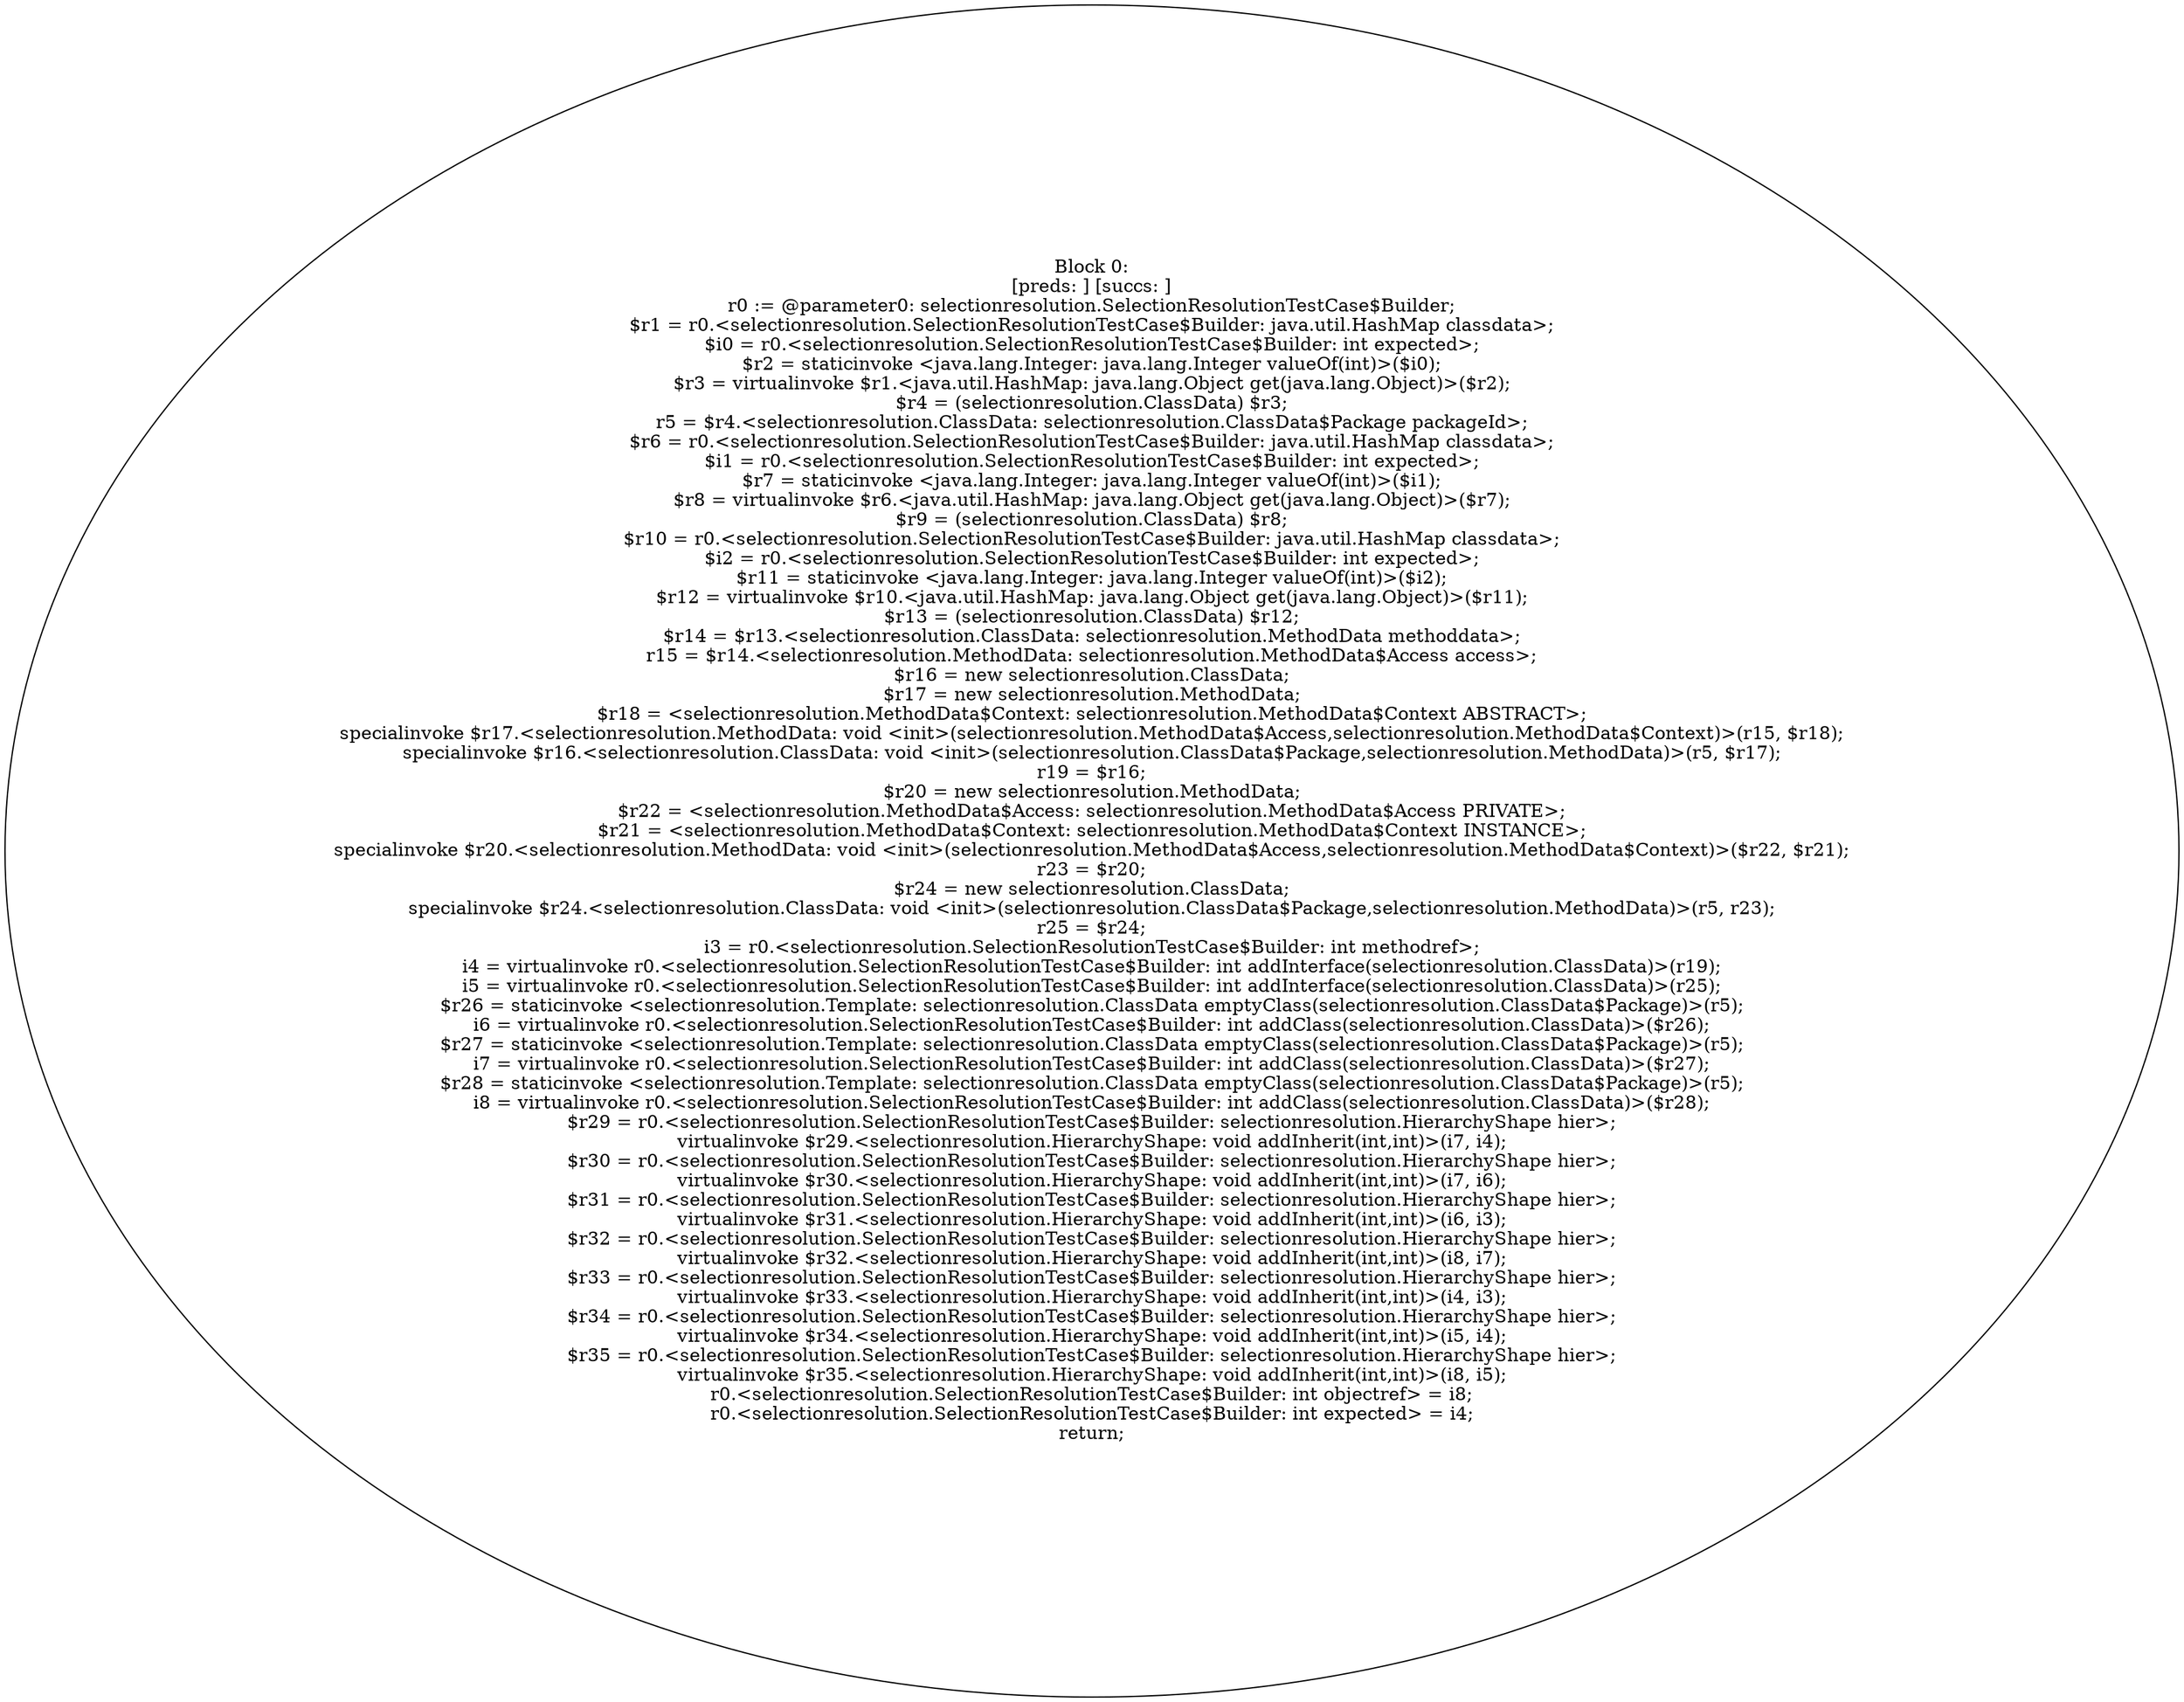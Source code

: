 digraph "unitGraph" {
    "Block 0:
[preds: ] [succs: ]
r0 := @parameter0: selectionresolution.SelectionResolutionTestCase$Builder;
$r1 = r0.<selectionresolution.SelectionResolutionTestCase$Builder: java.util.HashMap classdata>;
$i0 = r0.<selectionresolution.SelectionResolutionTestCase$Builder: int expected>;
$r2 = staticinvoke <java.lang.Integer: java.lang.Integer valueOf(int)>($i0);
$r3 = virtualinvoke $r1.<java.util.HashMap: java.lang.Object get(java.lang.Object)>($r2);
$r4 = (selectionresolution.ClassData) $r3;
r5 = $r4.<selectionresolution.ClassData: selectionresolution.ClassData$Package packageId>;
$r6 = r0.<selectionresolution.SelectionResolutionTestCase$Builder: java.util.HashMap classdata>;
$i1 = r0.<selectionresolution.SelectionResolutionTestCase$Builder: int expected>;
$r7 = staticinvoke <java.lang.Integer: java.lang.Integer valueOf(int)>($i1);
$r8 = virtualinvoke $r6.<java.util.HashMap: java.lang.Object get(java.lang.Object)>($r7);
$r9 = (selectionresolution.ClassData) $r8;
$r10 = r0.<selectionresolution.SelectionResolutionTestCase$Builder: java.util.HashMap classdata>;
$i2 = r0.<selectionresolution.SelectionResolutionTestCase$Builder: int expected>;
$r11 = staticinvoke <java.lang.Integer: java.lang.Integer valueOf(int)>($i2);
$r12 = virtualinvoke $r10.<java.util.HashMap: java.lang.Object get(java.lang.Object)>($r11);
$r13 = (selectionresolution.ClassData) $r12;
$r14 = $r13.<selectionresolution.ClassData: selectionresolution.MethodData methoddata>;
r15 = $r14.<selectionresolution.MethodData: selectionresolution.MethodData$Access access>;
$r16 = new selectionresolution.ClassData;
$r17 = new selectionresolution.MethodData;
$r18 = <selectionresolution.MethodData$Context: selectionresolution.MethodData$Context ABSTRACT>;
specialinvoke $r17.<selectionresolution.MethodData: void <init>(selectionresolution.MethodData$Access,selectionresolution.MethodData$Context)>(r15, $r18);
specialinvoke $r16.<selectionresolution.ClassData: void <init>(selectionresolution.ClassData$Package,selectionresolution.MethodData)>(r5, $r17);
r19 = $r16;
$r20 = new selectionresolution.MethodData;
$r22 = <selectionresolution.MethodData$Access: selectionresolution.MethodData$Access PRIVATE>;
$r21 = <selectionresolution.MethodData$Context: selectionresolution.MethodData$Context INSTANCE>;
specialinvoke $r20.<selectionresolution.MethodData: void <init>(selectionresolution.MethodData$Access,selectionresolution.MethodData$Context)>($r22, $r21);
r23 = $r20;
$r24 = new selectionresolution.ClassData;
specialinvoke $r24.<selectionresolution.ClassData: void <init>(selectionresolution.ClassData$Package,selectionresolution.MethodData)>(r5, r23);
r25 = $r24;
i3 = r0.<selectionresolution.SelectionResolutionTestCase$Builder: int methodref>;
i4 = virtualinvoke r0.<selectionresolution.SelectionResolutionTestCase$Builder: int addInterface(selectionresolution.ClassData)>(r19);
i5 = virtualinvoke r0.<selectionresolution.SelectionResolutionTestCase$Builder: int addInterface(selectionresolution.ClassData)>(r25);
$r26 = staticinvoke <selectionresolution.Template: selectionresolution.ClassData emptyClass(selectionresolution.ClassData$Package)>(r5);
i6 = virtualinvoke r0.<selectionresolution.SelectionResolutionTestCase$Builder: int addClass(selectionresolution.ClassData)>($r26);
$r27 = staticinvoke <selectionresolution.Template: selectionresolution.ClassData emptyClass(selectionresolution.ClassData$Package)>(r5);
i7 = virtualinvoke r0.<selectionresolution.SelectionResolutionTestCase$Builder: int addClass(selectionresolution.ClassData)>($r27);
$r28 = staticinvoke <selectionresolution.Template: selectionresolution.ClassData emptyClass(selectionresolution.ClassData$Package)>(r5);
i8 = virtualinvoke r0.<selectionresolution.SelectionResolutionTestCase$Builder: int addClass(selectionresolution.ClassData)>($r28);
$r29 = r0.<selectionresolution.SelectionResolutionTestCase$Builder: selectionresolution.HierarchyShape hier>;
virtualinvoke $r29.<selectionresolution.HierarchyShape: void addInherit(int,int)>(i7, i4);
$r30 = r0.<selectionresolution.SelectionResolutionTestCase$Builder: selectionresolution.HierarchyShape hier>;
virtualinvoke $r30.<selectionresolution.HierarchyShape: void addInherit(int,int)>(i7, i6);
$r31 = r0.<selectionresolution.SelectionResolutionTestCase$Builder: selectionresolution.HierarchyShape hier>;
virtualinvoke $r31.<selectionresolution.HierarchyShape: void addInherit(int,int)>(i6, i3);
$r32 = r0.<selectionresolution.SelectionResolutionTestCase$Builder: selectionresolution.HierarchyShape hier>;
virtualinvoke $r32.<selectionresolution.HierarchyShape: void addInherit(int,int)>(i8, i7);
$r33 = r0.<selectionresolution.SelectionResolutionTestCase$Builder: selectionresolution.HierarchyShape hier>;
virtualinvoke $r33.<selectionresolution.HierarchyShape: void addInherit(int,int)>(i4, i3);
$r34 = r0.<selectionresolution.SelectionResolutionTestCase$Builder: selectionresolution.HierarchyShape hier>;
virtualinvoke $r34.<selectionresolution.HierarchyShape: void addInherit(int,int)>(i5, i4);
$r35 = r0.<selectionresolution.SelectionResolutionTestCase$Builder: selectionresolution.HierarchyShape hier>;
virtualinvoke $r35.<selectionresolution.HierarchyShape: void addInherit(int,int)>(i8, i5);
r0.<selectionresolution.SelectionResolutionTestCase$Builder: int objectref> = i8;
r0.<selectionresolution.SelectionResolutionTestCase$Builder: int expected> = i4;
return;
"
}
